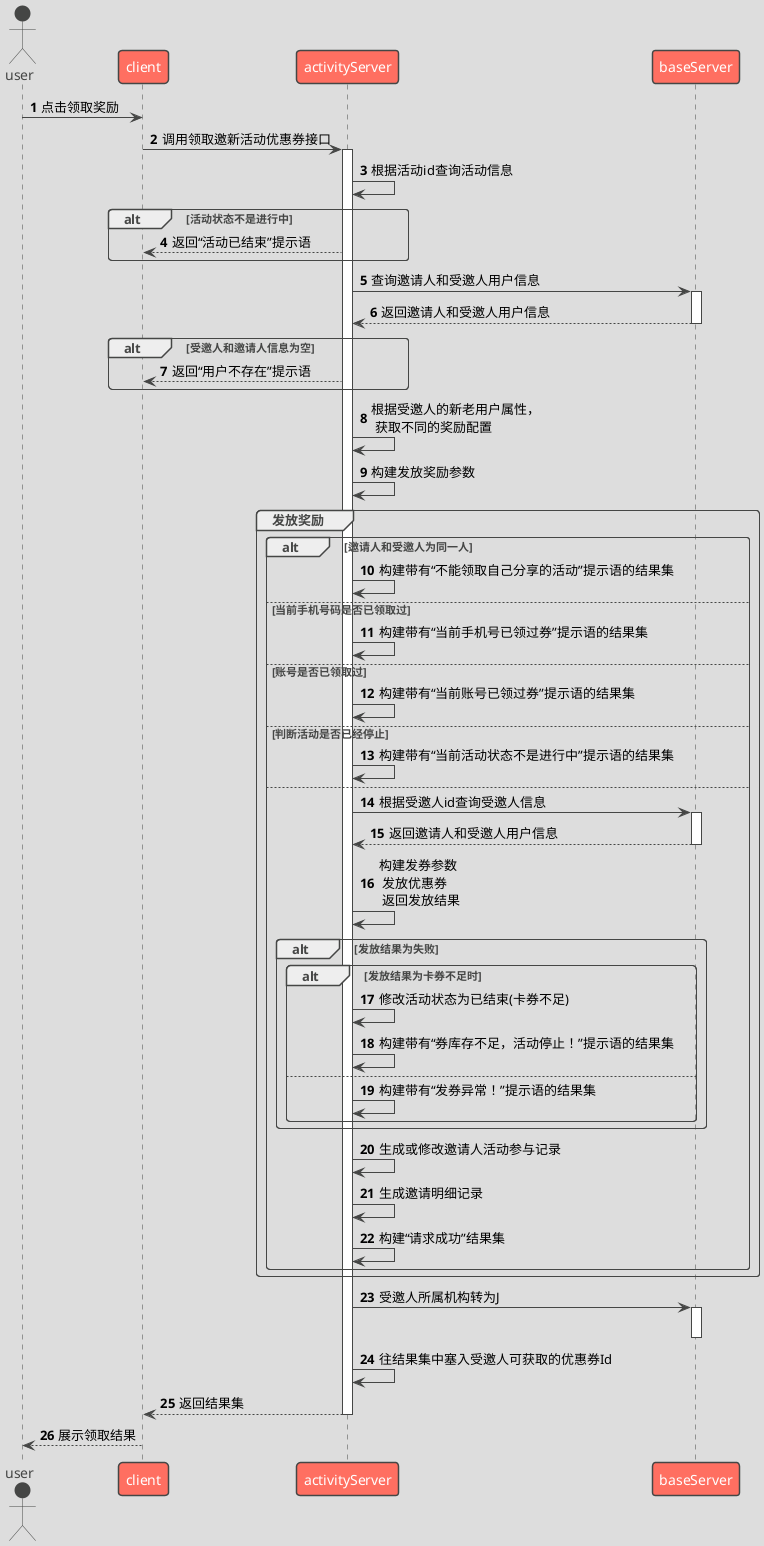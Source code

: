 @startuml
'https://plantuml.com/sequence-diagram
!theme toy
autonumber

actor user
user -> client: 点击领取奖励
client -> activityServer: 调用领取邀新活动优惠券接口
activate activityServer
activityServer -> activityServer: 根据活动id查询活动信息
alt 活动状态不是进行中
    activityServer --> client: 返回“活动已结束”提示语
end
activityServer -> baseServer:查询邀请人和受邀人用户信息
activate baseServer
baseServer --> activityServer: 返回邀请人和受邀人用户信息
deactivate baseServer
alt 受邀人和邀请人信息为空
    activityServer --> client: 返回“用户不存在”提示语
end
activityServer -> activityServer: 根据受邀人的新老用户属性，\n 获取不同的奖励配置
activityServer -> activityServer: 构建发放奖励参数
group 发放奖励
    alt 邀请人和受邀人为同一人
        activityServer -> activityServer: 构建带有“不能领取自己分享的活动”提示语的结果集
    else 当前手机号码是否已领取过
        activityServer -> activityServer: 构建带有“当前手机号已领过券”提示语的结果集
    else 账号是否已领取过
        activityServer -> activityServer: 构建带有“当前账号已领过券”提示语的结果集
    else 判断活动是否已经停止
        activityServer -> activityServer: 构建带有“当前活动状态不是进行中”提示语的结果集
    else
        activityServer -> baseServer: 根据受邀人id查询受邀人信息
        activate baseServer
        baseServer --> activityServer: 返回邀请人和受邀人用户信息
        deactivate baseServer
        activityServer -> activityServer: 构建发券参数\n 发放优惠券\n 返回发放结果
        alt 发放结果为失败
            alt 发放结果为卡券不足时
                activityServer -> activityServer: 修改活动状态为已结束(卡券不足)
                activityServer -> activityServer: 构建带有“券库存不足，活动停止！”提示语的结果集
            else
                activityServer -> activityServer: 构建带有“发券异常！”提示语的结果集
            end
        end
        activityServer -> activityServer:生成或修改邀请人活动参与记录
        activityServer -> activityServer:生成邀请明细记录
        activityServer -> activityServer:构建“请求成功”结果集
    end
end
activityServer -> baseServer : 受邀人所属机构转为J
activate baseServer
deactivate baseServer
activityServer -> activityServer: 往结果集中塞入受邀人可获取的优惠券Id
activityServer --> client: 返回结果集
deactivate activityServer
client --> user: 展示领取结果
@enduml
